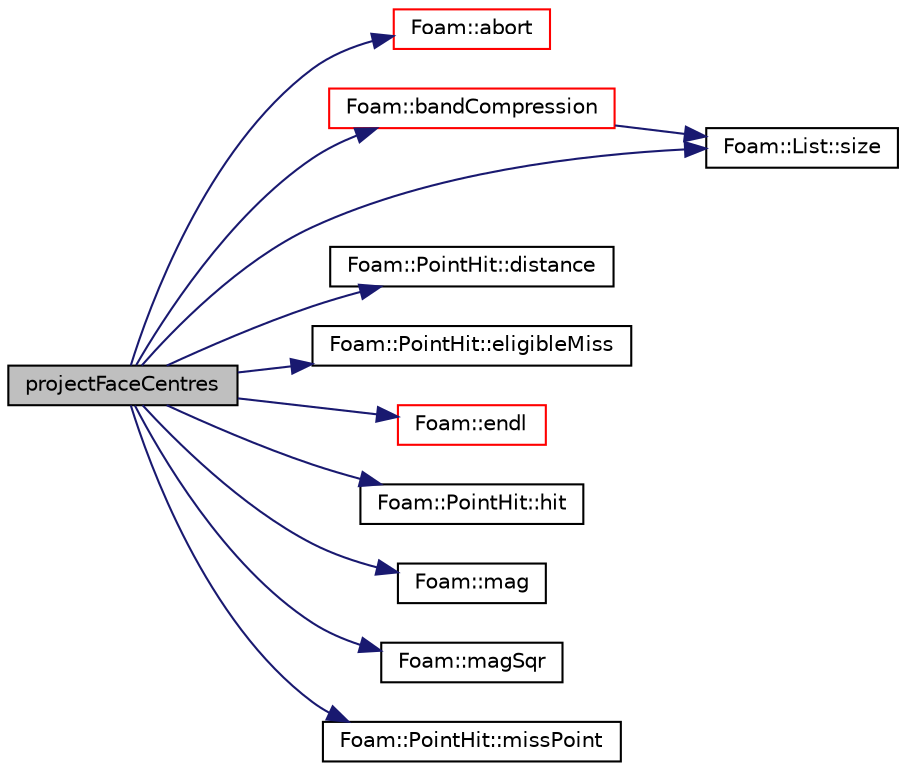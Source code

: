 digraph "projectFaceCentres"
{
  bgcolor="transparent";
  edge [fontname="Helvetica",fontsize="10",labelfontname="Helvetica",labelfontsize="10"];
  node [fontname="Helvetica",fontsize="10",shape=record];
  rankdir="LR";
  Node1 [label="projectFaceCentres",height=0.2,width=0.4,color="black", fillcolor="grey75", style="filled", fontcolor="black"];
  Node1 -> Node2 [color="midnightblue",fontsize="10",style="solid",fontname="Helvetica"];
  Node2 [label="Foam::abort",height=0.2,width=0.4,color="red",URL="$a10936.html#a447107a607d03e417307c203fa5fb44b"];
  Node1 -> Node3 [color="midnightblue",fontsize="10",style="solid",fontname="Helvetica"];
  Node3 [label="Foam::bandCompression",height=0.2,width=0.4,color="red",URL="$a10936.html#a60bfbd643d5b046c94fbaa71e5884846",tooltip="Renumbers the addressing to reduce the band of the matrix. "];
  Node3 -> Node4 [color="midnightblue",fontsize="10",style="solid",fontname="Helvetica"];
  Node4 [label="Foam::List::size",height=0.2,width=0.4,color="black",URL="$a01397.html#a8a5f6fa29bd4b500caf186f60245b384",tooltip="Override size to be inconsistent with allocated storage. "];
  Node1 -> Node5 [color="midnightblue",fontsize="10",style="solid",fontname="Helvetica"];
  Node5 [label="Foam::PointHit::distance",height=0.2,width=0.4,color="black",URL="$a01927.html#a6fc60097ee4a2ef28aa08c9d11269046",tooltip="Return distance to hit. "];
  Node1 -> Node6 [color="midnightblue",fontsize="10",style="solid",fontname="Helvetica"];
  Node6 [label="Foam::PointHit::eligibleMiss",height=0.2,width=0.4,color="black",URL="$a01927.html#affe17b14f02659a890cd1a51ae9a4bac",tooltip="Is this an eligible miss. "];
  Node1 -> Node7 [color="midnightblue",fontsize="10",style="solid",fontname="Helvetica"];
  Node7 [label="Foam::endl",height=0.2,width=0.4,color="red",URL="$a10936.html#a2db8fe02a0d3909e9351bb4275b23ce4",tooltip="Add newline and flush stream. "];
  Node1 -> Node8 [color="midnightblue",fontsize="10",style="solid",fontname="Helvetica"];
  Node8 [label="Foam::PointHit::hit",height=0.2,width=0.4,color="black",URL="$a01927.html#ad963d38a624b8bf8b37c210109dba03c",tooltip="Is there a hit. "];
  Node1 -> Node9 [color="midnightblue",fontsize="10",style="solid",fontname="Helvetica"];
  Node9 [label="Foam::mag",height=0.2,width=0.4,color="black",URL="$a10936.html#a929da2a3fdcf3dacbbe0487d3a330dae"];
  Node1 -> Node10 [color="midnightblue",fontsize="10",style="solid",fontname="Helvetica"];
  Node10 [label="Foam::magSqr",height=0.2,width=0.4,color="black",URL="$a10936.html#ae6fff2c6981e6d9618aa5038e69def6e"];
  Node1 -> Node11 [color="midnightblue",fontsize="10",style="solid",fontname="Helvetica"];
  Node11 [label="Foam::PointHit::missPoint",height=0.2,width=0.4,color="black",URL="$a01927.html#afd573313da8eac9d8e6c3064ba18ea8f",tooltip="Return miss point. "];
  Node1 -> Node4 [color="midnightblue",fontsize="10",style="solid",fontname="Helvetica"];
}
